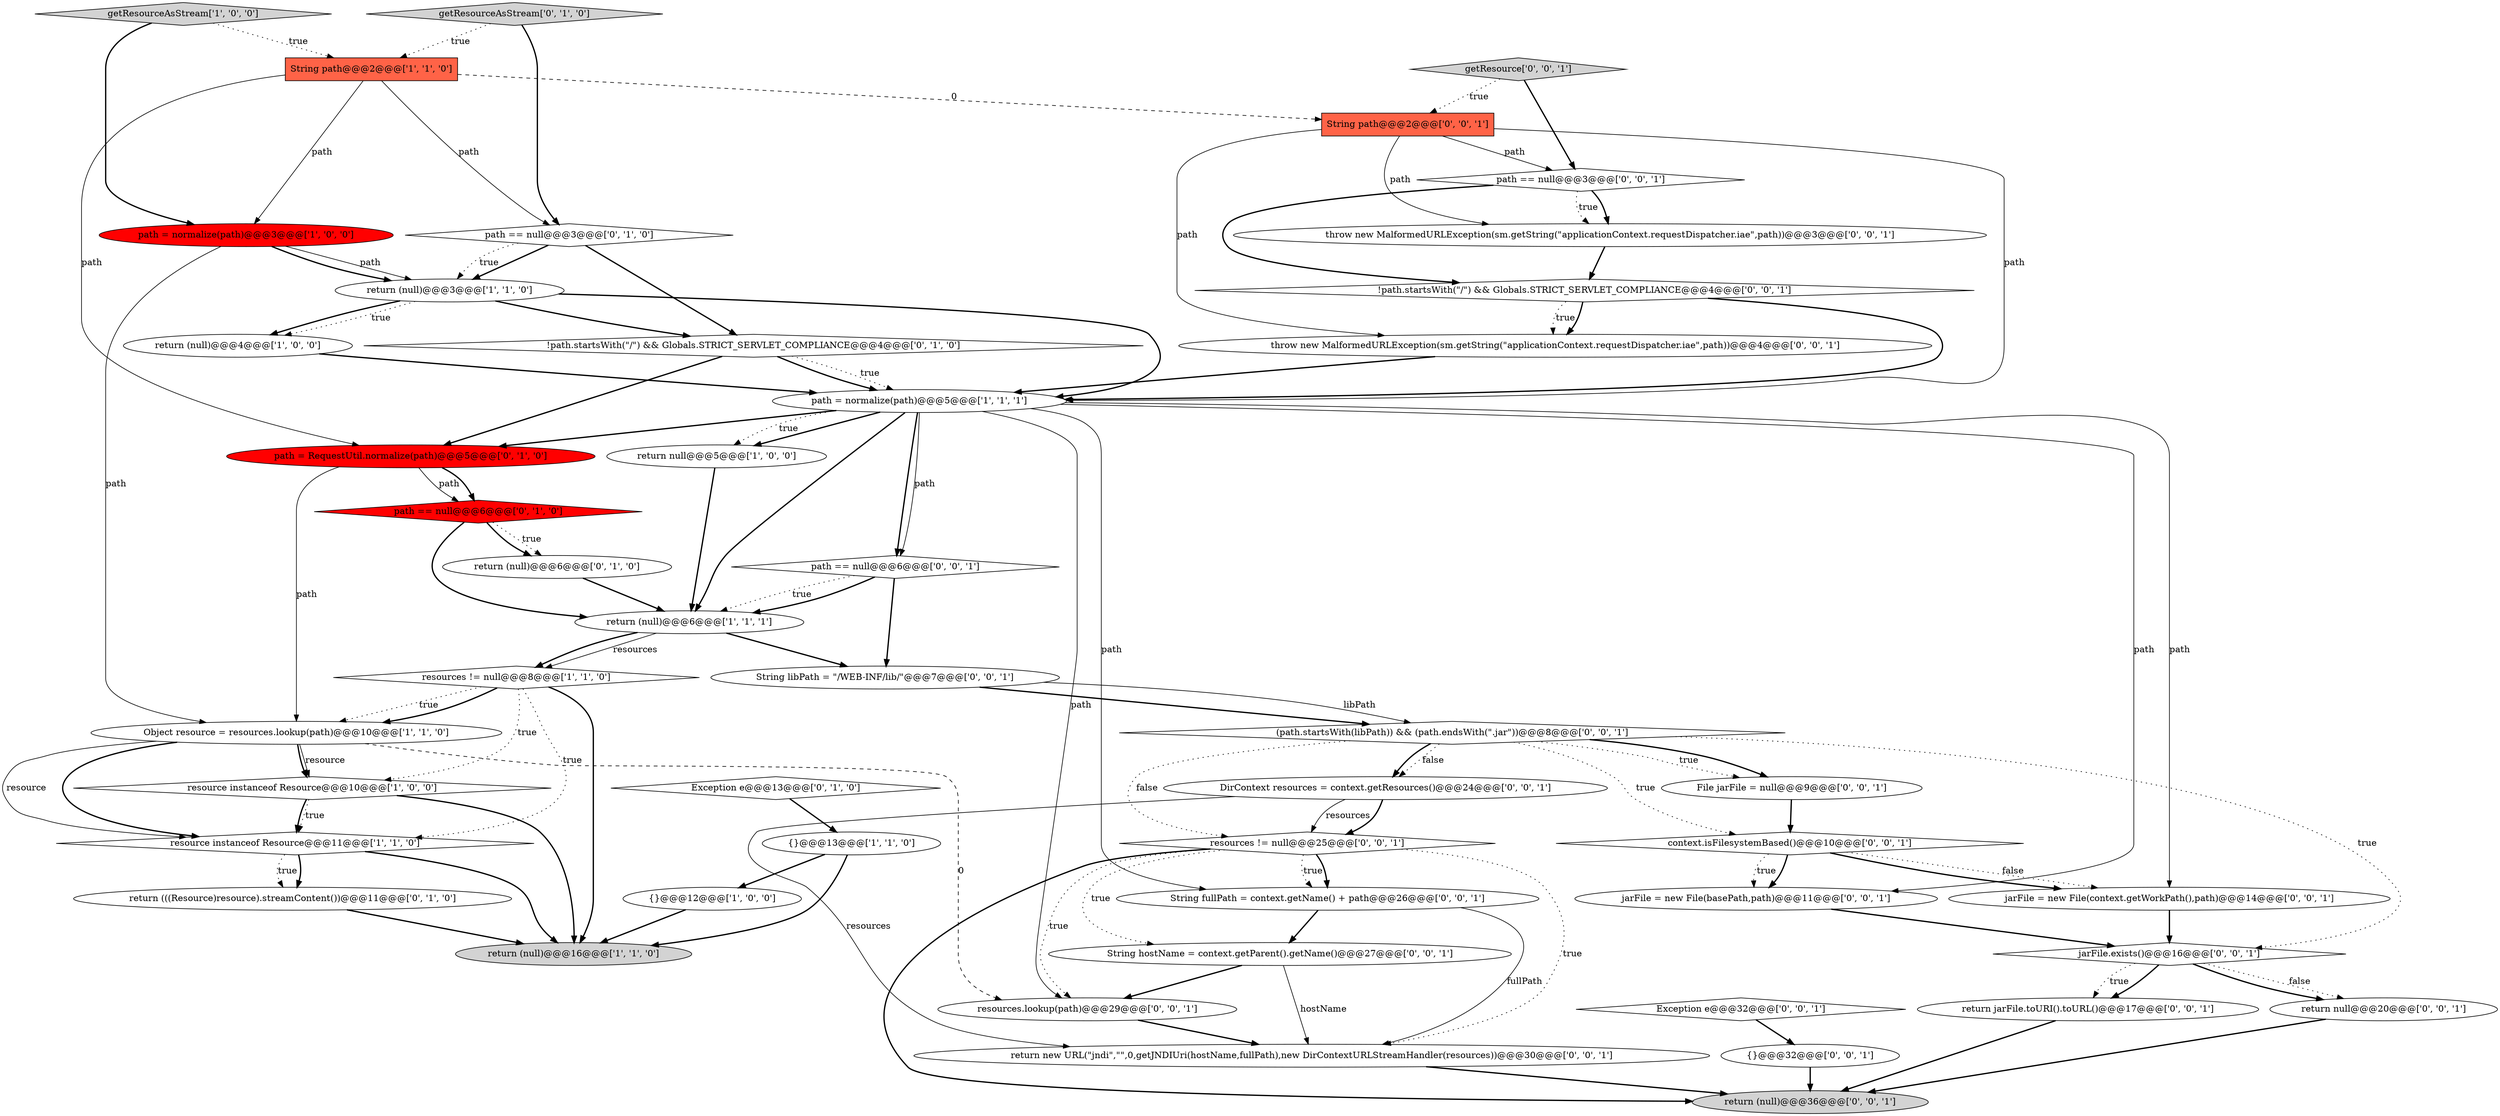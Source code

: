 digraph {
2 [style = filled, label = "resources != null@@@8@@@['1', '1', '0']", fillcolor = white, shape = diamond image = "AAA0AAABBB1BBB"];
46 [style = filled, label = "jarFile.exists()@@@16@@@['0', '0', '1']", fillcolor = white, shape = diamond image = "AAA0AAABBB3BBB"];
6 [style = filled, label = "getResourceAsStream['1', '0', '0']", fillcolor = lightgray, shape = diamond image = "AAA0AAABBB1BBB"];
17 [style = filled, label = "return (((Resource)resource).streamContent())@@@11@@@['0', '1', '0']", fillcolor = white, shape = ellipse image = "AAA0AAABBB2BBB"];
10 [style = filled, label = "return (null)@@@4@@@['1', '0', '0']", fillcolor = white, shape = ellipse image = "AAA0AAABBB1BBB"];
33 [style = filled, label = "throw new MalformedURLException(sm.getString(\"applicationContext.requestDispatcher.iae\",path))@@@4@@@['0', '0', '1']", fillcolor = white, shape = ellipse image = "AAA0AAABBB3BBB"];
1 [style = filled, label = "resource instanceof Resource@@@10@@@['1', '0', '0']", fillcolor = white, shape = diamond image = "AAA0AAABBB1BBB"];
36 [style = filled, label = "return null@@@20@@@['0', '0', '1']", fillcolor = white, shape = ellipse image = "AAA0AAABBB3BBB"];
41 [style = filled, label = "resources.lookup(path)@@@29@@@['0', '0', '1']", fillcolor = white, shape = ellipse image = "AAA0AAABBB3BBB"];
5 [style = filled, label = "return (null)@@@6@@@['1', '1', '1']", fillcolor = white, shape = ellipse image = "AAA0AAABBB1BBB"];
14 [style = filled, label = "resource instanceof Resource@@@11@@@['1', '1', '0']", fillcolor = white, shape = diamond image = "AAA0AAABBB1BBB"];
23 [style = filled, label = "String fullPath = context.getName() + path@@@26@@@['0', '0', '1']", fillcolor = white, shape = ellipse image = "AAA0AAABBB3BBB"];
13 [style = filled, label = "{}@@@13@@@['1', '1', '0']", fillcolor = white, shape = ellipse image = "AAA0AAABBB1BBB"];
29 [style = filled, label = "return new URL(\"jndi\",\"\",0,getJNDIUri(hostName,fullPath),new DirContextURLStreamHandler(resources))@@@30@@@['0', '0', '1']", fillcolor = white, shape = ellipse image = "AAA0AAABBB3BBB"];
9 [style = filled, label = "{}@@@12@@@['1', '0', '0']", fillcolor = white, shape = ellipse image = "AAA0AAABBB1BBB"];
7 [style = filled, label = "return (null)@@@16@@@['1', '1', '0']", fillcolor = lightgray, shape = ellipse image = "AAA0AAABBB1BBB"];
20 [style = filled, label = "!path.startsWith(\"/\") && Globals.STRICT_SERVLET_COMPLIANCE@@@4@@@['0', '1', '0']", fillcolor = white, shape = diamond image = "AAA0AAABBB2BBB"];
24 [style = filled, label = "{}@@@32@@@['0', '0', '1']", fillcolor = white, shape = ellipse image = "AAA0AAABBB3BBB"];
16 [style = filled, label = "Exception e@@@13@@@['0', '1', '0']", fillcolor = white, shape = diamond image = "AAA0AAABBB2BBB"];
35 [style = filled, label = "return (null)@@@36@@@['0', '0', '1']", fillcolor = lightgray, shape = ellipse image = "AAA0AAABBB3BBB"];
11 [style = filled, label = "path = normalize(path)@@@3@@@['1', '0', '0']", fillcolor = red, shape = ellipse image = "AAA1AAABBB1BBB"];
15 [style = filled, label = "return (null)@@@6@@@['0', '1', '0']", fillcolor = white, shape = ellipse image = "AAA0AAABBB2BBB"];
21 [style = filled, label = "path == null@@@6@@@['0', '1', '0']", fillcolor = red, shape = diamond image = "AAA1AAABBB2BBB"];
19 [style = filled, label = "path = RequestUtil.normalize(path)@@@5@@@['0', '1', '0']", fillcolor = red, shape = ellipse image = "AAA1AAABBB2BBB"];
44 [style = filled, label = "return jarFile.toURI().toURL()@@@17@@@['0', '0', '1']", fillcolor = white, shape = ellipse image = "AAA0AAABBB3BBB"];
34 [style = filled, label = "Exception e@@@32@@@['0', '0', '1']", fillcolor = white, shape = diamond image = "AAA0AAABBB3BBB"];
47 [style = filled, label = "(path.startsWith(libPath)) && (path.endsWith(\".jar\"))@@@8@@@['0', '0', '1']", fillcolor = white, shape = diamond image = "AAA0AAABBB3BBB"];
28 [style = filled, label = "!path.startsWith(\"/\") && Globals.STRICT_SERVLET_COMPLIANCE@@@4@@@['0', '0', '1']", fillcolor = white, shape = diamond image = "AAA0AAABBB3BBB"];
8 [style = filled, label = "String path@@@2@@@['1', '1', '0']", fillcolor = tomato, shape = box image = "AAA0AAABBB1BBB"];
22 [style = filled, label = "getResourceAsStream['0', '1', '0']", fillcolor = lightgray, shape = diamond image = "AAA0AAABBB2BBB"];
42 [style = filled, label = "String libPath = \"/WEB-INF/lib/\"@@@7@@@['0', '0', '1']", fillcolor = white, shape = ellipse image = "AAA0AAABBB3BBB"];
45 [style = filled, label = "jarFile = new File(context.getWorkPath(),path)@@@14@@@['0', '0', '1']", fillcolor = white, shape = ellipse image = "AAA0AAABBB3BBB"];
26 [style = filled, label = "jarFile = new File(basePath,path)@@@11@@@['0', '0', '1']", fillcolor = white, shape = ellipse image = "AAA0AAABBB3BBB"];
31 [style = filled, label = "path == null@@@6@@@['0', '0', '1']", fillcolor = white, shape = diamond image = "AAA0AAABBB3BBB"];
27 [style = filled, label = "resources != null@@@25@@@['0', '0', '1']", fillcolor = white, shape = diamond image = "AAA0AAABBB3BBB"];
43 [style = filled, label = "File jarFile = null@@@9@@@['0', '0', '1']", fillcolor = white, shape = ellipse image = "AAA0AAABBB3BBB"];
39 [style = filled, label = "getResource['0', '0', '1']", fillcolor = lightgray, shape = diamond image = "AAA0AAABBB3BBB"];
25 [style = filled, label = "throw new MalformedURLException(sm.getString(\"applicationContext.requestDispatcher.iae\",path))@@@3@@@['0', '0', '1']", fillcolor = white, shape = ellipse image = "AAA0AAABBB3BBB"];
4 [style = filled, label = "path = normalize(path)@@@5@@@['1', '1', '1']", fillcolor = white, shape = ellipse image = "AAA0AAABBB1BBB"];
40 [style = filled, label = "context.isFilesystemBased()@@@10@@@['0', '0', '1']", fillcolor = white, shape = diamond image = "AAA0AAABBB3BBB"];
0 [style = filled, label = "return null@@@5@@@['1', '0', '0']", fillcolor = white, shape = ellipse image = "AAA0AAABBB1BBB"];
32 [style = filled, label = "String hostName = context.getParent().getName()@@@27@@@['0', '0', '1']", fillcolor = white, shape = ellipse image = "AAA0AAABBB3BBB"];
30 [style = filled, label = "String path@@@2@@@['0', '0', '1']", fillcolor = tomato, shape = box image = "AAA0AAABBB3BBB"];
12 [style = filled, label = "return (null)@@@3@@@['1', '1', '0']", fillcolor = white, shape = ellipse image = "AAA0AAABBB1BBB"];
18 [style = filled, label = "path == null@@@3@@@['0', '1', '0']", fillcolor = white, shape = diamond image = "AAA0AAABBB2BBB"];
38 [style = filled, label = "DirContext resources = context.getResources()@@@24@@@['0', '0', '1']", fillcolor = white, shape = ellipse image = "AAA0AAABBB3BBB"];
3 [style = filled, label = "Object resource = resources.lookup(path)@@@10@@@['1', '1', '0']", fillcolor = white, shape = ellipse image = "AAA0AAABBB1BBB"];
37 [style = filled, label = "path == null@@@3@@@['0', '0', '1']", fillcolor = white, shape = diamond image = "AAA0AAABBB3BBB"];
38->29 [style = solid, label="resources"];
46->36 [style = dotted, label="false"];
30->37 [style = solid, label="path"];
3->41 [style = dashed, label="0"];
30->33 [style = solid, label="path"];
27->32 [style = dotted, label="true"];
37->28 [style = bold, label=""];
21->15 [style = dotted, label="true"];
44->35 [style = bold, label=""];
21->15 [style = bold, label=""];
8->19 [style = solid, label="path"];
27->23 [style = dotted, label="true"];
3->14 [style = solid, label="resource"];
14->17 [style = bold, label=""];
9->7 [style = bold, label=""];
4->41 [style = solid, label="path"];
14->7 [style = bold, label=""];
43->40 [style = bold, label=""];
12->10 [style = bold, label=""];
34->24 [style = bold, label=""];
47->46 [style = dotted, label="true"];
6->11 [style = bold, label=""];
5->2 [style = solid, label="resources"];
40->26 [style = bold, label=""];
8->30 [style = dashed, label="0"];
2->3 [style = dotted, label="true"];
26->46 [style = bold, label=""];
25->28 [style = bold, label=""];
40->26 [style = dotted, label="true"];
31->5 [style = bold, label=""];
4->0 [style = dotted, label="true"];
11->12 [style = solid, label="path"];
4->19 [style = bold, label=""];
31->5 [style = dotted, label="true"];
18->12 [style = bold, label=""];
46->36 [style = bold, label=""];
27->41 [style = dotted, label="true"];
11->12 [style = bold, label=""];
47->43 [style = bold, label=""];
47->27 [style = dotted, label="false"];
4->0 [style = bold, label=""];
47->43 [style = dotted, label="true"];
18->20 [style = bold, label=""];
22->18 [style = bold, label=""];
12->10 [style = dotted, label="true"];
27->29 [style = dotted, label="true"];
42->47 [style = solid, label="libPath"];
4->26 [style = solid, label="path"];
45->46 [style = bold, label=""];
29->35 [style = bold, label=""];
36->35 [style = bold, label=""];
20->19 [style = bold, label=""];
4->23 [style = solid, label="path"];
46->44 [style = bold, label=""];
30->4 [style = solid, label="path"];
39->37 [style = bold, label=""];
16->13 [style = bold, label=""];
38->27 [style = solid, label="resources"];
3->1 [style = bold, label=""];
2->3 [style = bold, label=""];
37->25 [style = bold, label=""];
33->4 [style = bold, label=""];
12->20 [style = bold, label=""];
42->47 [style = bold, label=""];
38->27 [style = bold, label=""];
23->32 [style = bold, label=""];
39->30 [style = dotted, label="true"];
19->3 [style = solid, label="path"];
37->25 [style = dotted, label="true"];
1->7 [style = bold, label=""];
27->35 [style = bold, label=""];
4->31 [style = solid, label="path"];
19->21 [style = solid, label="path"];
14->17 [style = dotted, label="true"];
21->5 [style = bold, label=""];
4->31 [style = bold, label=""];
31->42 [style = bold, label=""];
30->25 [style = solid, label="path"];
6->8 [style = dotted, label="true"];
20->4 [style = dotted, label="true"];
2->14 [style = dotted, label="true"];
32->41 [style = bold, label=""];
4->45 [style = solid, label="path"];
13->9 [style = bold, label=""];
47->38 [style = dotted, label="false"];
23->29 [style = solid, label="fullPath"];
4->5 [style = bold, label=""];
0->5 [style = bold, label=""];
19->21 [style = bold, label=""];
3->1 [style = solid, label="resource"];
24->35 [style = bold, label=""];
28->33 [style = dotted, label="true"];
41->29 [style = bold, label=""];
3->14 [style = bold, label=""];
46->44 [style = dotted, label="true"];
1->14 [style = dotted, label="true"];
8->11 [style = solid, label="path"];
47->38 [style = bold, label=""];
15->5 [style = bold, label=""];
20->4 [style = bold, label=""];
17->7 [style = bold, label=""];
5->2 [style = bold, label=""];
22->8 [style = dotted, label="true"];
18->12 [style = dotted, label="true"];
28->33 [style = bold, label=""];
12->4 [style = bold, label=""];
40->45 [style = dotted, label="false"];
2->1 [style = dotted, label="true"];
13->7 [style = bold, label=""];
8->18 [style = solid, label="path"];
47->40 [style = dotted, label="true"];
10->4 [style = bold, label=""];
11->3 [style = solid, label="path"];
32->29 [style = solid, label="hostName"];
1->14 [style = bold, label=""];
27->23 [style = bold, label=""];
40->45 [style = bold, label=""];
2->7 [style = bold, label=""];
5->42 [style = bold, label=""];
28->4 [style = bold, label=""];
}
